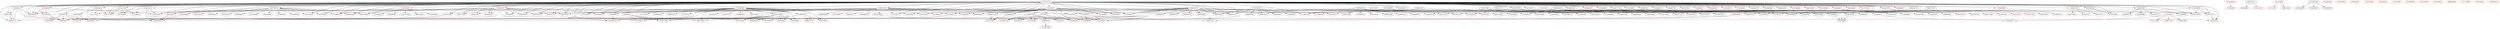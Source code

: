 strict digraph G{
"2153710278" -> "2420624292"
"2153710278" -> "2223294387"
"2153710278" -> "2098414524"
"2153710278" -> "2218492437"
"2153710278" -> "2125553367"
"2153710278" -> "2098156231"
"2153710278" -> "2090052521"
"2153710278" -> "2222589425"
"2153710278" -> "2577421311"
"2153710278" -> "2672892692"
"2153710278" -> "2120144749"
"2153710278" -> "2565850653"
"2153710278" -> "2694328049"
"2153710278" -> "2583918026"
"2153710278" -> "2654502215"
"2153710278" -> "2168873515"
"2153710278" -> "2226988312"
"2153710278" -> "2682482835"
"2153710278" -> "2105521496"
"2153710278" -> "2583628330"
"2153710278" -> "2644629888"
"2153710278" -> "2229271911"
"2153710278" -> "2428181972"
"2153710278" -> "2159798580"
"2153710278" -> "2523559495"
"2153710278" -> "2169554947"
"2153710278" -> "2505929641"
"2153710278" -> "2223048303"
"2153710278" -> "2669133569"
"2153710278" -> "2521081551"
"2153710278" -> "2499683477"
"2153710278" -> "2633349412"
"2153710278" -> "2097769770"
"2153710278" -> "2132199107"
"2153710278" -> "2118377178"
"2153710278" -> "2105384808"
"2153710278" -> "2242397315"
"2153710278" -> "2245817038"
"2153710278" -> "2243612697"
"2153710278" -> "2654960410"
"2153710278" -> "2591433979"
"2153710278" -> "2713965158"
"2153710278" -> "2149366604"
"2153710278" -> "2683569748"
"2153710278" -> "2273869953"
"2153710278" -> "2166639587"
"2153710278" -> "2434583827"
"2153710278" -> "2713889395"
"2153710278" -> "2639830055"
"2153710278" -> "2708699268"
"2153710278" -> "2600447970"
"2153710278" -> "2104257765"
"2153710278" -> "2482595915"
"2153710278" -> "2678238573"
"2153710278" -> "2158697087"
"2153710278" -> "2710141620"
"2153710278" -> "2112459816"
"2153710278" -> "2710023945"
"2153710278" -> "2138807324"
"2153710278" -> "2143548513"
"2153710278" -> "2586587700"
"2153710278" -> "2633237091"
"2153710278" -> "2271787629"
"2153710278" -> "2293401935"
"2153710278" -> "2498438471"
"2153710278" -> "2697129405"
"2153710278" -> "2668497643"
"2153710278" -> "2098357117"
"2153710278" -> "2719303095"
"2153710278" -> "2642302339"
"2153710278" -> "2529879468"
"2153710278" -> "2515451369"
"2153710278" -> "2507864332"
"2153710278" -> "2650391232"
"2153710278" -> "2241204989"
"2153710278" -> "593974664"
"2153710278" -> "2141868871"
"2153710278" -> "2159309593"
"2153710278" -> "2270319918"
"2153710278" -> "2700494521"
"2153710278" -> "2692846332"
"2153710278" -> "2101251879"
"2153710278" -> "2176159190"
"2153710278" -> "2159851799"
"2153710278" -> "2633861969"
"2153710278" -> "2668614353"
"2153710278" -> "2671589983"
"2153710278" -> "2666526150"
"2153710278" -> "2637589106"
"2153710278" -> "2676759035"
"2153710278" -> "2105633990"
"2153710278" -> "2499328894"
"2153710278" -> "2227077051"
"2153710278" -> "1984287476"
"2153710278" -> "2110672995"
"1984287476" -> "2624722849"
"1984287476" -> "2674801229"
"1984287476" -> "2604271871"
"2105633990" -> "2108487544"
"2159309593" -> "2117660911"
"2159309593" -> "2650686585"
"2159309593" -> "2155217819"
"2159309593" -> "2662161608"
"2159309593" -> "2158505480"
"2159309593" -> "2141868871"
"2097769770" -> "2644629888"
"2097769770" -> "2682482835"
"2097769770" -> "2668399625"
"2097769770" -> "2307536306"
"2097769770" -> "2305055494"
"2097769770" -> "2719661220"
"2097769770" -> "2110083445"
"2097769770" -> "2697129405"
"2097769770" -> "2668497643"
"2097769770" -> "2437673952"
"2097769770" -> "2706952931"
"2097769770" -> "2492638385"
"2097769770" -> "2141868871"
"2097769770" -> "2270319918"
"2097769770" -> "2676759035"
"2682482835" -> "2583628330"
"2105521496" -> "2583628330"
"2644629888" -> "2583628330"
"2695934969" -> "2508017931"
"2293401935" -> "2271787629"
"2293401935" -> "2618217994"
"2293401935" -> "2641223807"
"2646931153" -> "2310409235"
"2600447970" -> "1995322055"
"2600447970" -> "2363752216"
"2159067344" -> "2123661158"
"2159067344" -> "2231093947"
"2159067344" -> "2710493420"
"2159067344" -> "2708699268"
"2159067344" -> "2702932780"
"2434583827" -> "2632277346"
"2434583827" -> "2657291978"
"2434583827" -> "2515567699"
"2434583827" -> "2230458316"
"2434583827" -> "2499006483"
"2434583827" -> "2691302245"
"2434583827" -> "2684549118"
"2273869953" -> "2650391232"
"2149366604" -> "2163261191"
"2149366604" -> "2132923717"
"2149366604" -> "2544680345"
"2149366604" -> "2423714534"
"2149366604" -> "2637707454"
"2149366604" -> "2634170829"
"2149366604" -> "2544588230"
"2149366604" -> "2651005001"
"2149366604" -> "2643499853"
"2149366604" -> "2271787629"
"2149366604" -> "2618217994"
"2149366604" -> "2641223807"
"2149366604" -> "2713965158"
"2149366604" -> "2225970081"
"2149366604" -> "2701292483"
"2149366604" -> "2665412729"
"2149366604" -> "2190640560"
"2149366604" -> "2717332270"
"2149366604" -> "2505920554"
"2149366604" -> "2699631835"
"2149366604" -> "2710141620"
"2149366604" -> "2137595165"
"2190640560" -> "2225970081"
"2190640560" -> "2701292483"
"2190640560" -> "2665412729"
"2634170829" -> "2637707454"
"2634170829" -> "2544588230"
"2634170829" -> "2651005001"
"2634170829" -> "2643499853"
"2634170829" -> "2271787629"
"2634170829" -> "2618217994"
"2634170829" -> "2641223807"
"2105384808" -> "2226468868"
"2105384808" -> "2155463703"
"2118377178" -> "2226468868"
"2118377178" -> "2155463703"
"2669133569" -> "2098357117"
"2223048303" -> "2505929641"
"2169554947" -> "2633349412"
"2169554947" -> "2245817038"
"2169554947" -> "2243612697"
"2169554947" -> "2654960410"
"2169554947" -> "2713965158"
"2169554947" -> "2683569748"
"2169554947" -> "2482595915"
"2169554947" -> "2678238573"
"2169554947" -> "2697129405"
"2169554947" -> "2668497643"
"2169554947" -> "2719303095"
"2169554947" -> "2642302339"
"2523559495" -> "2498438471"
"2159798580" -> "2229271911"
"2159798580" -> "2428181972"
"2159798580" -> "2591433979"
"2159798580" -> "2713965158"
"2229271911" -> "2428181972"
"2226988312" -> "2583628330"
"2226988312" -> "2505929641"
"2226988312" -> "2098357117"
"2168873515" -> "2583628330"
"2168873515" -> "2505929641"
"2168873515" -> "2650391232"
"2120144749" -> "2659946965"
"2120144749" -> "2149717691"
"2120144749" -> "2565850653"
"2120144749" -> "2681957133"
"2120144749" -> "122633926"
"2120144749" -> "2161254101"
"2120144749" -> "2112620748"
"2222336354" -> "2707636607"
"2695402291" -> "2145519872"
"2695402291" -> "2499683477"
"2145519872" -> "2710294017"
"2652284171" -> "2599389837"
"2652284171" -> "2514157585"
"2098156231" -> "2104257765"
"2098156231" -> "2613775951"
"2098156231" -> "2106930699"
"2106930699" -> "2583360825"
"2106930699" -> "2719197278"
"2218492437" -> "2231910817"
"2218492437" -> "2125553367"
"2218492437" -> "2090052521"
"2218492437" -> "2222589425"
"2218492437" -> "2577421311"
"2218492437" -> "2639970337"
"2218492437" -> "2223484430"
"2218492437" -> "2584860097"
"2218492437" -> "2123661158"
"2218492437" -> "2231093947"
"2218492437" -> "2710493420"
"2218492437" -> "2107216140"
"2218492437" -> "2591433979"
"2218492437" -> "2229244414"
"2218492437" -> "2713889395"
"2218492437" -> "2639830055"
"2218492437" -> "2708699268"
"2218492437" -> "2223774428"
"2218492437" -> "2084840102"
"2218492437" -> "2444441249"
"2218492437" -> "2482595915"
"2218492437" -> "2678238573"
"2218492437" -> "2241204989"
"2218492437" -> "593974664"
"2444441249" -> "2223774428"
"2084840102" -> "2223774428"
"2482500164" -> "2708699268"
"2482500164" -> "2306397586"
"2482500164" -> "2293416840"
"2482500164" -> "2130838822"
"2482500164" -> "2574938238"
"2482500164" -> "2674447524"
"2482500164" -> "2640369203"
"2482500164" -> "2522444826"
"2130838822" -> "2293416840"
"2306397586" -> "2293416840"
"2666048107" -> "2231480384"
"2229244414" -> "2650391232"
"2107216140" -> "2123661158"
"2107216140" -> "2231093947"
"2107216140" -> "2710493420"
"2107216140" -> "2708699268"
"2107216140" -> "2702932780"
"2223484430" -> "2584860097"
"2223484430" -> "2508017931"
"2096490164" -> "2526528798"
"2096490164" -> "2639970337"
"2096490164" -> "2713965158"
"2096490164" -> "2508691199"
"2096490164" -> "2656481244"
"2096490164" -> "2596658987"
"2096490164" -> "2594992494"
"2096490164" -> "2222092705"
"2096490164" -> "2629744130"
"2125553367" -> "2231910817"
"2098414524" -> "2633349412"
"2098414524" -> "2132199107"
"2098414524" -> "2713889395"
"2098414524" -> "2639830055"
"2098414524" -> "2104257765"
"2098414524" -> "2304865086"
"2098414524" -> "2498438471"
"2098414524" -> "2529879468"
"2098414524" -> "2515451369"
"2098414524" -> "2507864332"
"2098414524" -> "2650391232"
"2098414524" -> "2637914907"
"2098414524" -> "2282356173"
"2098414524" -> "2653849141"
"2227256930" -> "2157117012"
"2227256930" -> "2509178450"
"2099101732" -> "2534637208"
"2162511255" -> "2583949938"
"2424514021" -> "2526528798"
"2326517690" -> "2526528798"
"2326517690" -> "2440244838"
"2326517690" -> "2235034598"
"2326517690" -> "2534637208"
"2326517690" -> "2619398111"
"2326517690" -> "2227030708"
"2326517690" -> "2542219378"
"2326517690" -> "2123549246"
"2181678313" -> "2583949938"
"2181678313" -> "2165049579"
"2181678313" -> "2439722024"
"2101313578" -> "2672892692"
"2101313578" -> "2104257765"
"2101313578" -> "2613775951"
"2099862789" -> "2310409235"
"2099862789" -> "2656169315"
"2099862789" -> "2713368018"
"2420624292" -> "2223294387"
"2420624292" -> "2583918026"
"2420624292" -> "2654502215"
"2420624292" -> "2583949938"
"2420624292" -> "2583360825"
"2420624292" -> "2719197278"
"2420624292" -> "2584860097"
"2420624292" -> "2633349412"
"2420624292" -> "2243865633"
"2420624292" -> "2231910817"
"2420624292" -> "2683569748"
"2420624292" -> "2310409235"
"2420624292" -> "2498438471"
"2420624292" -> "2508017931"
"2420624292" -> "2165049579"
"2420624292" -> "2439722024"
"2420624292" -> "2656169315"
"2420624292" -> "2713368018"
"2420624292" -> "2680098723"
"2420624292" -> "2574938238"
"2420624292" -> "2674447524"
"2420624292" -> "2647630757"
"2291800725" -> "2583360825"
"2291800725" -> "2719197278"
"2291800725" -> "2166639587"
"2291800725" -> "2498438471"
"2116524837" -> "2710294017"
"2116524837" -> "2558877163"
"2116524837" -> "2558201946"
"2116524837" -> "2710170368"
"2153710278" -> "2101313578"
"2153710278" -> "2618217994"
"2153710278" -> "2229244414"
"2153710278" -> "2231050549"
"2231050549" -> "2110672995"
"2301862080" -> "2713965158"
"2301862080" -> "2625178443"
"2301862080" -> "2703695699"
"2169554947" -> "2428181972"
"2169554947" -> "2098357117"
"2223048303" -> "2523559495"
"2600447970" -> "2194417700"
"2223048303" -> "2521081551"
"2218492437" -> "2159067344"
"2218492437" -> "2229271911"
"2153710278" -> "2231910817"
"2153710278" -> "2230864965"
"2169554947" -> "2521081551"
"2169554947" -> "2105521496"
"2168873515" -> "2521081551"
"2098414524" -> "2231910817"
"2098414524" -> "2223294387"
"2098414524" -> "2273869953"
"2110195189" -> "2583918026"
"2110195189" -> "2654502215"
"2110195189" -> "2639970337"
"2110195189" -> "2650624697"
"2110195189" -> "2704008839"
"2110195189" -> "2486997434"
"2098414524" -> "2632078846"
"2153710278" -> "2291800725"
"2153710278" -> "1896956012"
"1896956012" -> "2114496380"
"1896956012" -> "2429465879"
"1896956012" -> "2310694882"
"1896956012" -> "2114433773"
"2107216140" -> "2666048107"
"2226988312" -> "2669133569"
"2101313578" -> "2112459816"
"2420624292" -> "2647845980"
"2150403146" -> "2222086553"
"2150403146" -> "2128979492"
"2150403146" -> "2122836793"
"2098414524" -> "2229244414"
"2153710278" -> "2695402291"
"2098414524" -> "2521081551"
"2098414524" -> "2125553367"
"2420624292" [color = red]"2223294387" [color = red]"2098414524" [color = red]"2218492437" [color = red]"2125553367" [color = red]"2098156231" [color = red]"2090052521" [color = red]"2222589425" [color = red]"2577421311" [color = red]"2672892692" [color = red]"2565850653" [color = red]"2694328049" [color = red]"2583918026" [color = red]"2654502215" [color = red]"2168873515" [color = red]"2226988312" [color = red]"2682482835" [color = red]"2105521496" [color = red]"2583628330" [color = red]"2644629888" [color = red]"2229271911" [color = red]"2428181972" [color = red]"2159798580" [color = red]"2523559495" [color = red]"2169554947" [color = red]"2505929641" [color = red]"2223048303" [color = red]"2669133569" [color = red]"2521081551" [color = red]"2499683477" [color = red]"2633349412" [color = red]"2097769770" [color = red]"2132199107" [color = red]"2118377178" [color = red]"2105384808" [color = red]"2242397315" [color = red]"2245817038" [color = red]"2243612697" [color = red]"2654960410" [color = red]"2591433979" [color = red]"2713965158" [color = red]"2149366604" [color = red]"2683569748" [color = red]"2273869953" [color = red]"2166639587" [color = red]"2434583827" [color = red]"2713889395" [color = red]"2639830055" [color = red]"2708699268" [color = red]"2159067344" [color = red]"2600447970" [color = red]"2104257765" [color = red]"2482595915" [color = red]"2678238573" [color = red]"2158697087" [color = red]"2710141620" [color = red]"2112459816" [color = red]"2710023945" [color = red]"2138807324" [color = red]"2143548513" [color = red]"2586587700" [color = red]"2633237091" [color = red]"2271787629" [color = red]"2293401935" [color = red]"2695934969" [color = red]"2498438471" [color = red]"2697129405" [color = red]"2668497643" [color = red]"2098357117" [color = red]"2719303095" [color = red]"2642302339" [color = red]"2529879468" [color = red]"2515451369" [color = red]"2507864332" [color = red]"2650391232" [color = red]"2241204989" [color = red]"593974664" [color = red]"2141868871" [color = red]"2159309593" [color = red]"2270319918" [color = red]"2700494521" [color = red]"2692846332" [color = red]"2101251879" [color = red]"2176159190" [color = red]"2159851799" [color = red]"2633861969" [color = red]"2668614353" [color = red]"2671589983" [color = red]"2666526150" [color = red]"2637589106" [color = red]"2676759035" [color = red]"2105633990" [color = red]"2499328894" [color = red]"2227077051" [color = red]"1984287476" [color = red]"2110672995" [color = red]"2624722849" [color = red]"2674801229" [color = red]"2604271871" [color = red]"2230864965" [color = red]"2108487544" [color = red]"2650686585" [color = red]"2662161608" [color = red]"2158505480" [color = red]"2668399625" [color = red]"2307536306" [color = red]"2305055494" [color = red]"2719661220" [color = red]"2110083445" [color = red]"2437673952" [color = red]"2706952931" [color = red]"2492638385" [color = red]"2508017931" [color = red]"2618217994" [color = red]"2641223807" [color = red]"2646931153" [color = red]"2310409235" [color = red]"1995322055" [color = red]"2363752216" [color = red]"2123661158" [color = red]"2231093947" [color = red]"2710493420" [color = red]"2702932780" [color = red]"2632277346" [color = red]"2657291978" [color = red]"2515567699" [color = red]"2230458316" [color = red]"2499006483" [color = red]"2691302245" [color = red]"2684549118" [color = red]"2163261191" [color = red]"2132923717" [color = red]"2544680345" [color = red]"2423714534" [color = red]"2637707454" [color = red]"2544588230" [color = red]"2651005001" [color = red]"2643499853" [color = red]"2225970081" [color = red]"2701292483" [color = red]"2665412729" [color = red]"2190640560" [color = red]"2717332270" [color = red]"2505920554" [color = red]"2699631835" [color = red]"2137595165" [color = red]"2226468868" [color = red]"2155463703" [color = red]"2659946965" [color = red]"2149717691" [color = red]"2122642649" [color = red]"2142659993" [color = red]"2424359202" [color = red]"2695402291" [color = red]"2130219586" [color = red]"2222336354" [color = red]"2707636607" [color = red]"2145519872" [color = red]"2710294017" [color = red]"2599389837" [color = red]"2514157585" [color = red]"2637914907" [color = red]"2282356173" [color = red]"2653849141" [color = red]"2235160434" [color = red]"2135334397" [color = red]"2576445685" [color = red]"2613775951" [color = red]"2106930699" [color = red]"2583360825" [color = red]"2719197278" [color = red]"2231910817" [color = red]"2639970337" [color = red]"2223484430" [color = red]"2584860097" [color = red]"2107216140" [color = red]"2229244414" [color = red]"2666048107" [color = red]"2223774428" [color = red]"2444441249" [color = red]"2293416840" [color = red]"2574938238" [color = red]"2674447524" [color = red]"2526528798" [color = red]"2656481244" [color = red]"2596658987" [color = red]"2594992494" [color = red]"2222092705" [color = red]"2629744130" [color = red]"2099862789" [color = red]"2101313578" [color = red]"2181678313" [color = red]"2424514021" [color = red]"2583949938" [color = red]"2440244838" [color = red]"2235034598" [color = red]"2534637208" [color = red]"2619398111" [color = red]"2227030708" [color = red]"2542219378" [color = red]"2123549246" [color = red]"2157117012" [color = red]"2227256930" [color = red]"2509178450" [color = red]"2165049579" [color = red]"2439722024" [color = red]"2704008839" [color = red]"2486997434" [color = red]"2656169315" [color = red]"2713368018" [color = red]"2680098723" [color = red]"2675109907" [color = red]"2243865633" [color = red]"2291800725" [color = red]"2651096631" [color = red]"2680853845" [color = red]"2717776608" [color = red]"2230793631" [color = red]"2116524837" [color = red]"2558877163" [color = red]"2558201946" [color = red]"2710170368" [color = red]"2194417700" [color = red]"2108342033" [color = red]"2650624697" [color = red]}
